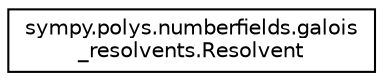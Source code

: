 digraph "Graphical Class Hierarchy"
{
 // LATEX_PDF_SIZE
  edge [fontname="Helvetica",fontsize="10",labelfontname="Helvetica",labelfontsize="10"];
  node [fontname="Helvetica",fontsize="10",shape=record];
  rankdir="LR";
  Node0 [label="sympy.polys.numberfields.galois\l_resolvents.Resolvent",height=0.2,width=0.4,color="black", fillcolor="white", style="filled",URL="$classsympy_1_1polys_1_1numberfields_1_1galois__resolvents_1_1Resolvent.html",tooltip=" "];
}
